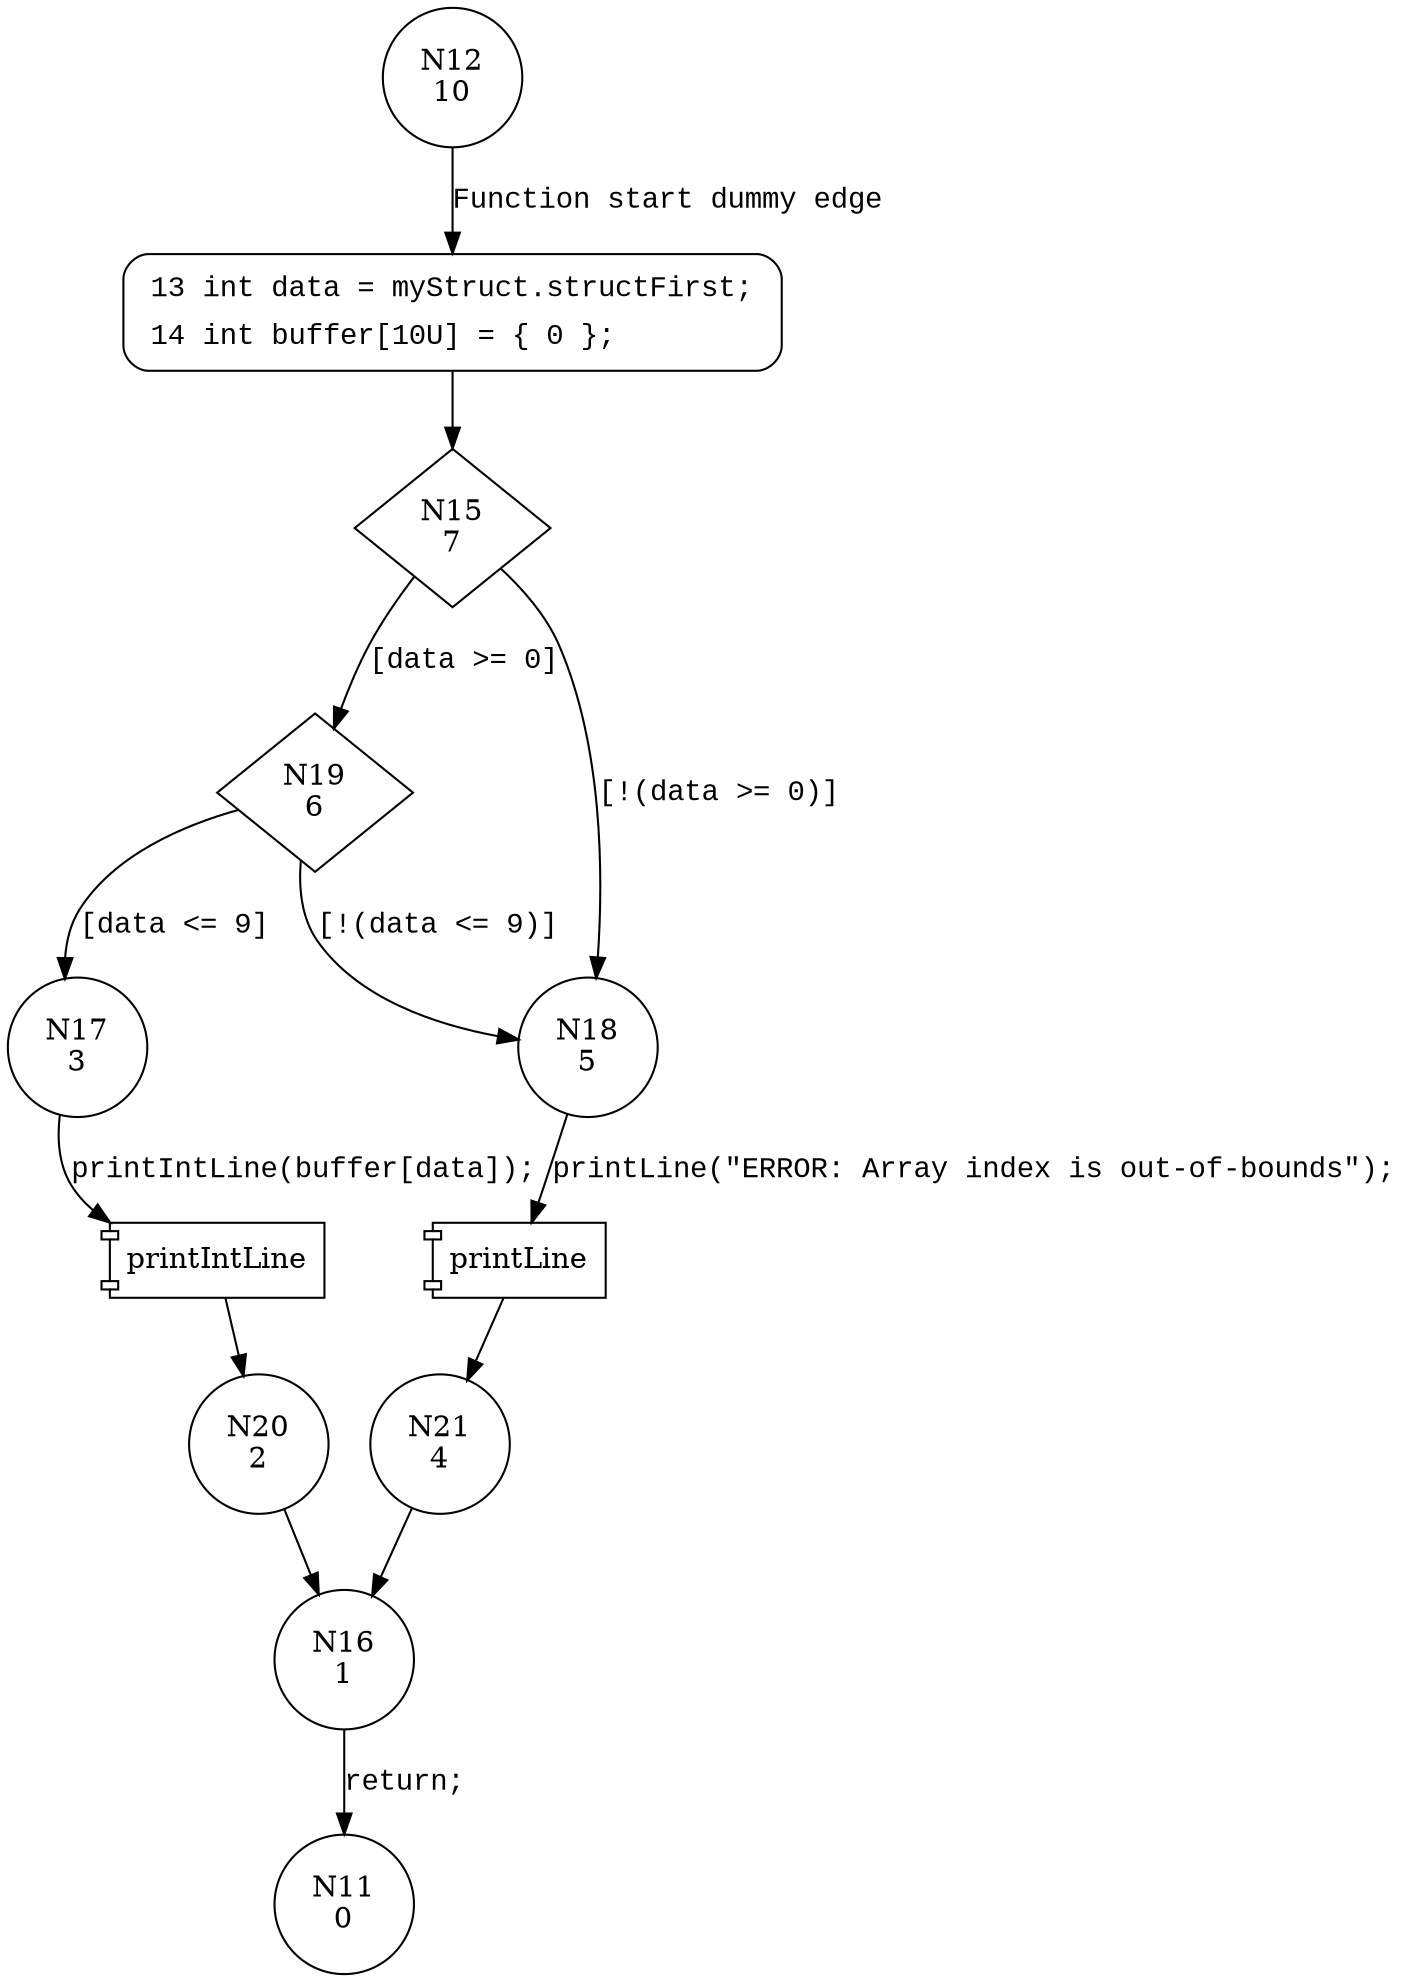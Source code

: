 digraph CWE126_Buffer_Overread__CWE129_connect_socket_67b_goodB2GSink {
12 [shape="circle" label="N12\n10"]
13 [shape="circle" label="N13\n9"]
15 [shape="diamond" label="N15\n7"]
19 [shape="diamond" label="N19\n6"]
18 [shape="circle" label="N18\n5"]
21 [shape="circle" label="N21\n4"]
16 [shape="circle" label="N16\n1"]
11 [shape="circle" label="N11\n0"]
17 [shape="circle" label="N17\n3"]
20 [shape="circle" label="N20\n2"]
13 [style="filled,bold" penwidth="1" fillcolor="white" fontname="Courier New" shape="Mrecord" label=<<table border="0" cellborder="0" cellpadding="3" bgcolor="white"><tr><td align="right">13</td><td align="left">int data = myStruct.structFirst;</td></tr><tr><td align="right">14</td><td align="left">int buffer[10U] = &#123; 0 &#125;;</td></tr></table>>]
13 -> 15[label=""]
12 -> 13 [label="Function start dummy edge" fontname="Courier New"]
15 -> 19 [label="[data >= 0]" fontname="Courier New"]
15 -> 18 [label="[!(data >= 0)]" fontname="Courier New"]
100030 [shape="component" label="printLine"]
18 -> 100030 [label="printLine(\"ERROR: Array index is out-of-bounds\");" fontname="Courier New"]
100030 -> 21 [label="" fontname="Courier New"]
16 -> 11 [label="return;" fontname="Courier New"]
19 -> 17 [label="[data <= 9]" fontname="Courier New"]
19 -> 18 [label="[!(data <= 9)]" fontname="Courier New"]
100031 [shape="component" label="printIntLine"]
17 -> 100031 [label="printIntLine(buffer[data]);" fontname="Courier New"]
100031 -> 20 [label="" fontname="Courier New"]
21 -> 16 [label="" fontname="Courier New"]
20 -> 16 [label="" fontname="Courier New"]
}
